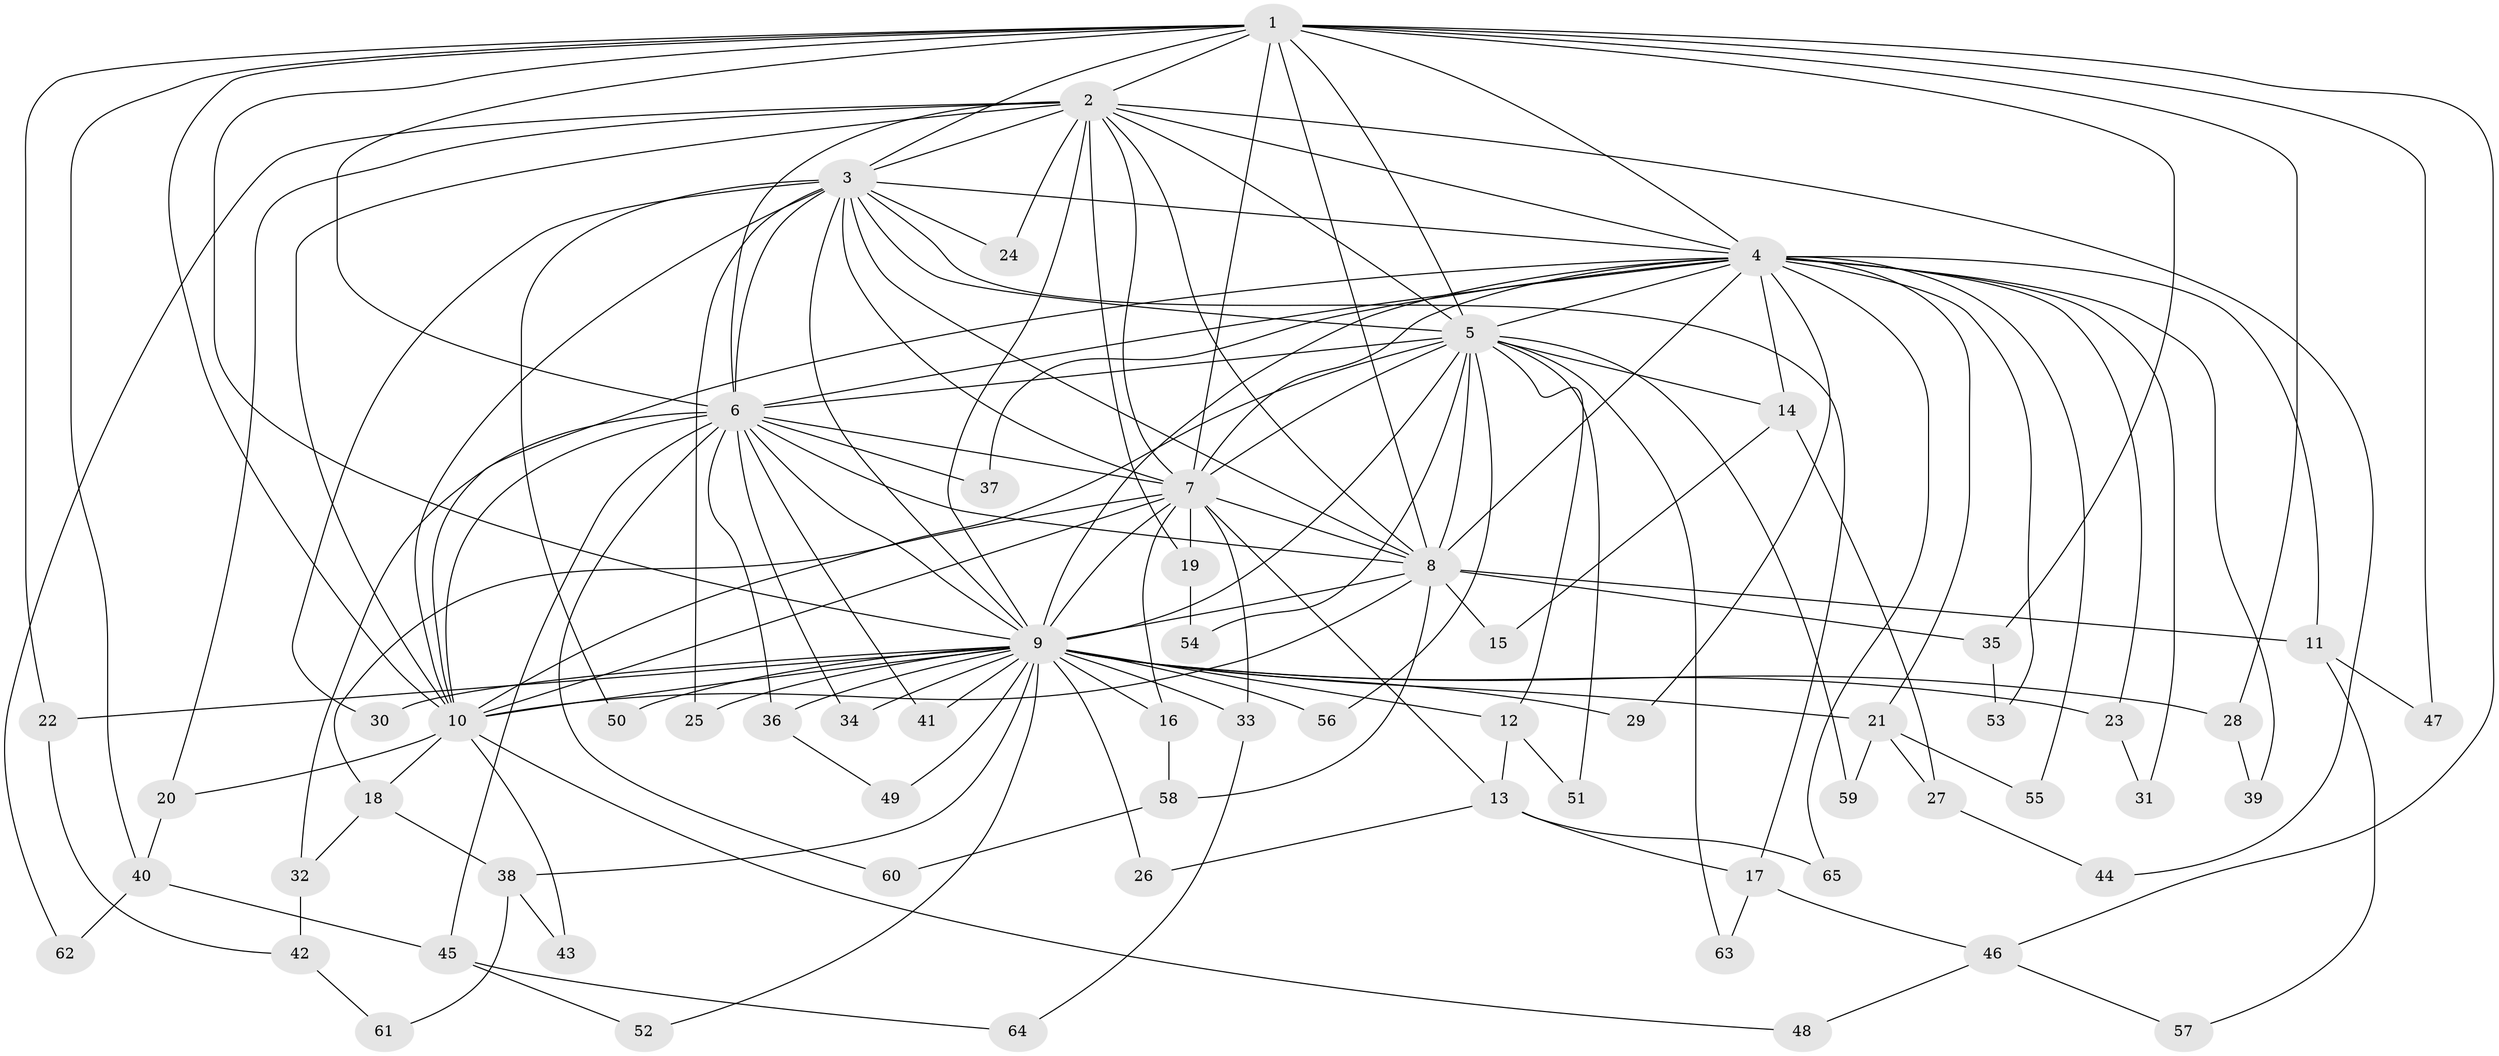 // Generated by graph-tools (version 1.1) at 2025/11/02/27/25 16:11:05]
// undirected, 65 vertices, 155 edges
graph export_dot {
graph [start="1"]
  node [color=gray90,style=filled];
  1;
  2;
  3;
  4;
  5;
  6;
  7;
  8;
  9;
  10;
  11;
  12;
  13;
  14;
  15;
  16;
  17;
  18;
  19;
  20;
  21;
  22;
  23;
  24;
  25;
  26;
  27;
  28;
  29;
  30;
  31;
  32;
  33;
  34;
  35;
  36;
  37;
  38;
  39;
  40;
  41;
  42;
  43;
  44;
  45;
  46;
  47;
  48;
  49;
  50;
  51;
  52;
  53;
  54;
  55;
  56;
  57;
  58;
  59;
  60;
  61;
  62;
  63;
  64;
  65;
  1 -- 2;
  1 -- 3;
  1 -- 4;
  1 -- 5;
  1 -- 6;
  1 -- 7;
  1 -- 8;
  1 -- 9;
  1 -- 10;
  1 -- 22;
  1 -- 28;
  1 -- 35;
  1 -- 40;
  1 -- 46;
  1 -- 47;
  2 -- 3;
  2 -- 4;
  2 -- 5;
  2 -- 6;
  2 -- 7;
  2 -- 8;
  2 -- 9;
  2 -- 10;
  2 -- 19;
  2 -- 20;
  2 -- 24;
  2 -- 44;
  2 -- 62;
  3 -- 4;
  3 -- 5;
  3 -- 6;
  3 -- 7;
  3 -- 8;
  3 -- 9;
  3 -- 10;
  3 -- 17;
  3 -- 24;
  3 -- 25;
  3 -- 30;
  3 -- 50;
  4 -- 5;
  4 -- 6;
  4 -- 7;
  4 -- 8;
  4 -- 9;
  4 -- 10;
  4 -- 11;
  4 -- 14;
  4 -- 21;
  4 -- 23;
  4 -- 29;
  4 -- 31;
  4 -- 37;
  4 -- 39;
  4 -- 53;
  4 -- 55;
  4 -- 65;
  5 -- 6;
  5 -- 7;
  5 -- 8;
  5 -- 9;
  5 -- 10;
  5 -- 12;
  5 -- 14;
  5 -- 51;
  5 -- 54;
  5 -- 56;
  5 -- 59;
  5 -- 63;
  6 -- 7;
  6 -- 8;
  6 -- 9;
  6 -- 10;
  6 -- 32;
  6 -- 34;
  6 -- 36;
  6 -- 37;
  6 -- 41;
  6 -- 45;
  6 -- 60;
  7 -- 8;
  7 -- 9;
  7 -- 10;
  7 -- 13;
  7 -- 16;
  7 -- 18;
  7 -- 19;
  7 -- 33;
  8 -- 9;
  8 -- 10;
  8 -- 11;
  8 -- 15;
  8 -- 35;
  8 -- 58;
  9 -- 10;
  9 -- 12;
  9 -- 16;
  9 -- 21;
  9 -- 22;
  9 -- 23;
  9 -- 25;
  9 -- 26;
  9 -- 28;
  9 -- 29;
  9 -- 30;
  9 -- 33;
  9 -- 34;
  9 -- 36;
  9 -- 38;
  9 -- 41;
  9 -- 49;
  9 -- 50;
  9 -- 52;
  9 -- 56;
  10 -- 18;
  10 -- 20;
  10 -- 43;
  10 -- 48;
  11 -- 47;
  11 -- 57;
  12 -- 13;
  12 -- 51;
  13 -- 17;
  13 -- 26;
  13 -- 65;
  14 -- 15;
  14 -- 27;
  16 -- 58;
  17 -- 46;
  17 -- 63;
  18 -- 32;
  18 -- 38;
  19 -- 54;
  20 -- 40;
  21 -- 27;
  21 -- 55;
  21 -- 59;
  22 -- 42;
  23 -- 31;
  27 -- 44;
  28 -- 39;
  32 -- 42;
  33 -- 64;
  35 -- 53;
  36 -- 49;
  38 -- 43;
  38 -- 61;
  40 -- 45;
  40 -- 62;
  42 -- 61;
  45 -- 52;
  45 -- 64;
  46 -- 48;
  46 -- 57;
  58 -- 60;
}
